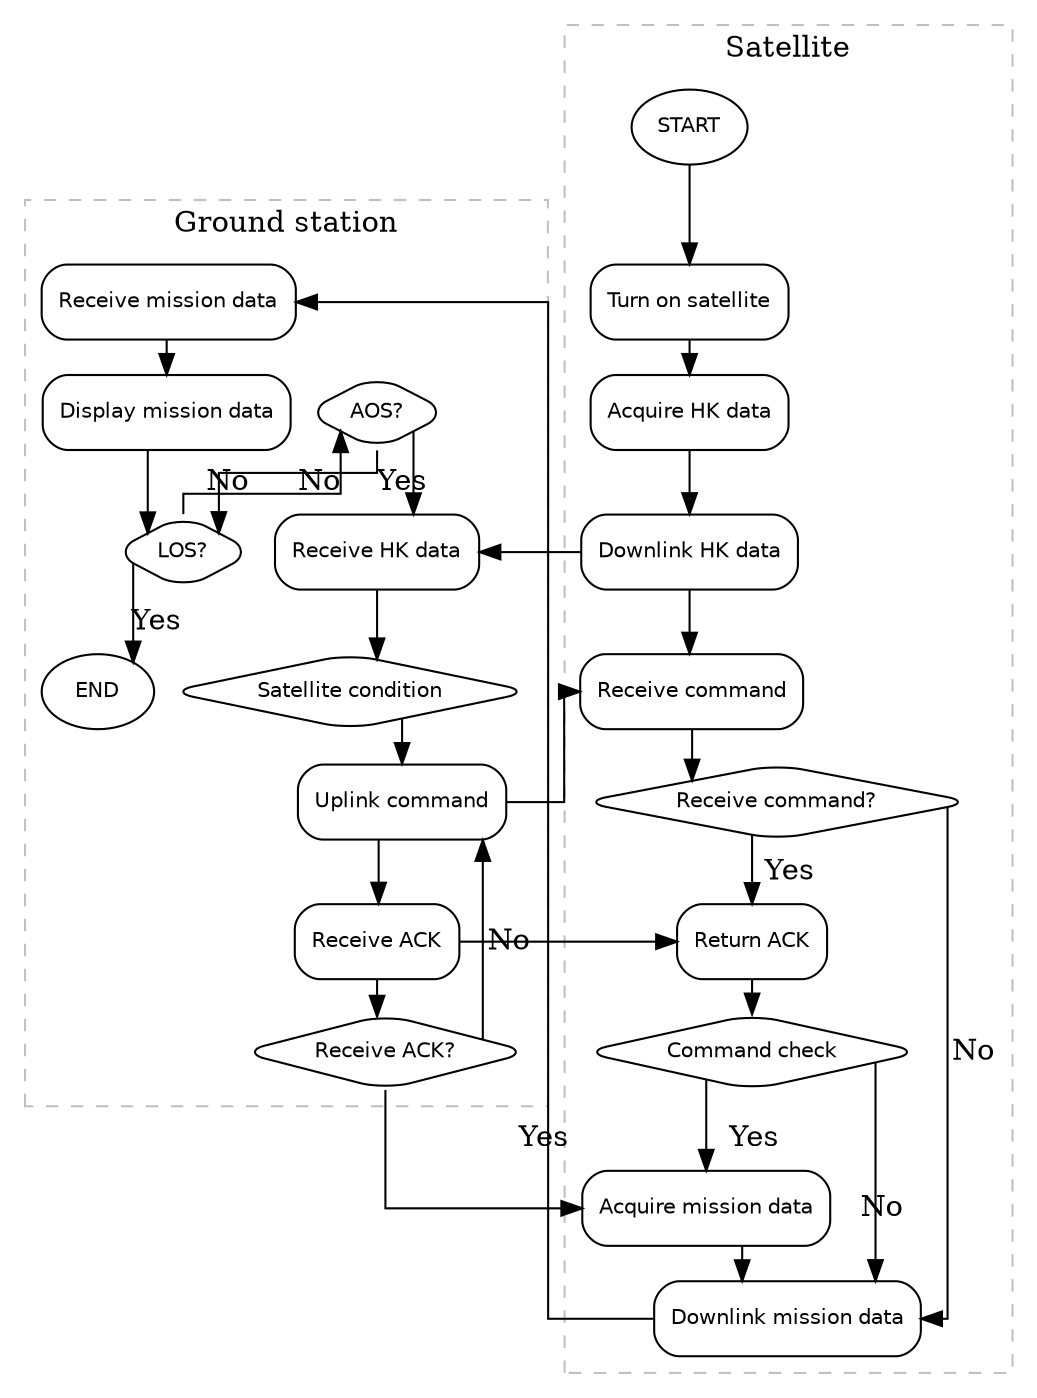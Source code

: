 digraph SatelliteOperation {
    rankdir = TB;
    splines = ortho;
    nodesep = 0.6;
    ranksep = 0.8;
    ranksep=0.1; nodesep=0.1;
    node [fontname = "Helvetica"; fontsize = 10; shape = box; style = rounded;];
    
    // Ground Station lane (left vertical)
    subgraph cluster_ground {
        label = "Ground station";
        style = dashed;
        color = grey;
        
        AOS [shape = diamond;label = "AOS?";];
        ReceiveHK [label = "Receive HK data";];
        Condition [shape = diamond;label = "Satellite condition";];
        UplinkCmd [label = "Uplink command";];
        ReceiveAck [label = "Receive ACK";];
        AckCheck [shape = diamond;label = "Receive ACK?";];
        ReceiveMission [label = "Receive mission data";];
        DisplayMission [label = "Display mission data";];
        LOS [shape = diamond;label = "LOS?";];
        End [shape = ellipse;label = "END";];
    }
    
    // Satellite lane (right vertical)
    subgraph cluster_satellite {
        label = "Satellite";
        style = dashed;
        color = grey;
        
        Start [shape = ellipse;label = "START";];
        TurnOn [label = "Turn on satellite";];
        AcquireHK [label = "Acquire HK data";];
        DownlinkHK [label = "Downlink HK data";];
        ReceiveCmd [label = "Receive command";];
        CmdCheck [shape = diamond;label = "Receive command?";];
        ReturnAck [label = "Return ACK";];
        CommandCheck [shape = diamond;label = "Command check";];
        AcquireMission [label = "Acquire mission data";];
        DownlinkMission [label = "Downlink mission data";];
    }
    
    // Flows inside Satellite
    Start -> TurnOn -> AcquireHK -> DownlinkHK -> ReceiveCmd -> CmdCheck;
    CmdCheck -> ReturnAck [label = "Yes";];
    CmdCheck -> DownlinkMission [label = "No";];
    ReturnAck -> CommandCheck;
    CommandCheck -> AcquireMission [label = "Yes";];
    CommandCheck -> DownlinkMission [label = "No";];
    AcquireMission -> DownlinkMission;
    
    // Flows inside Ground Station
    AOS -> ReceiveHK [label = "Yes";];
    AOS -> LOS [label = "No";];
    ReceiveHK -> Condition -> UplinkCmd -> ReceiveAck -> AckCheck;
    AckCheck -> AcquireMission [label = "Yes";];
    AckCheck -> UplinkCmd [label = "No";];
    ReceiveMission -> DisplayMission -> LOS;
    LOS -> End [label = "Yes";];
    LOS -> AOS [label = "No";];
    
    // Cross-lane communications
    DownlinkHK -> ReceiveHK;
    DownlinkMission -> ReceiveMission;
    UplinkCmd -> ReceiveCmd;
    ReceiveAck -> ReturnAck;
}